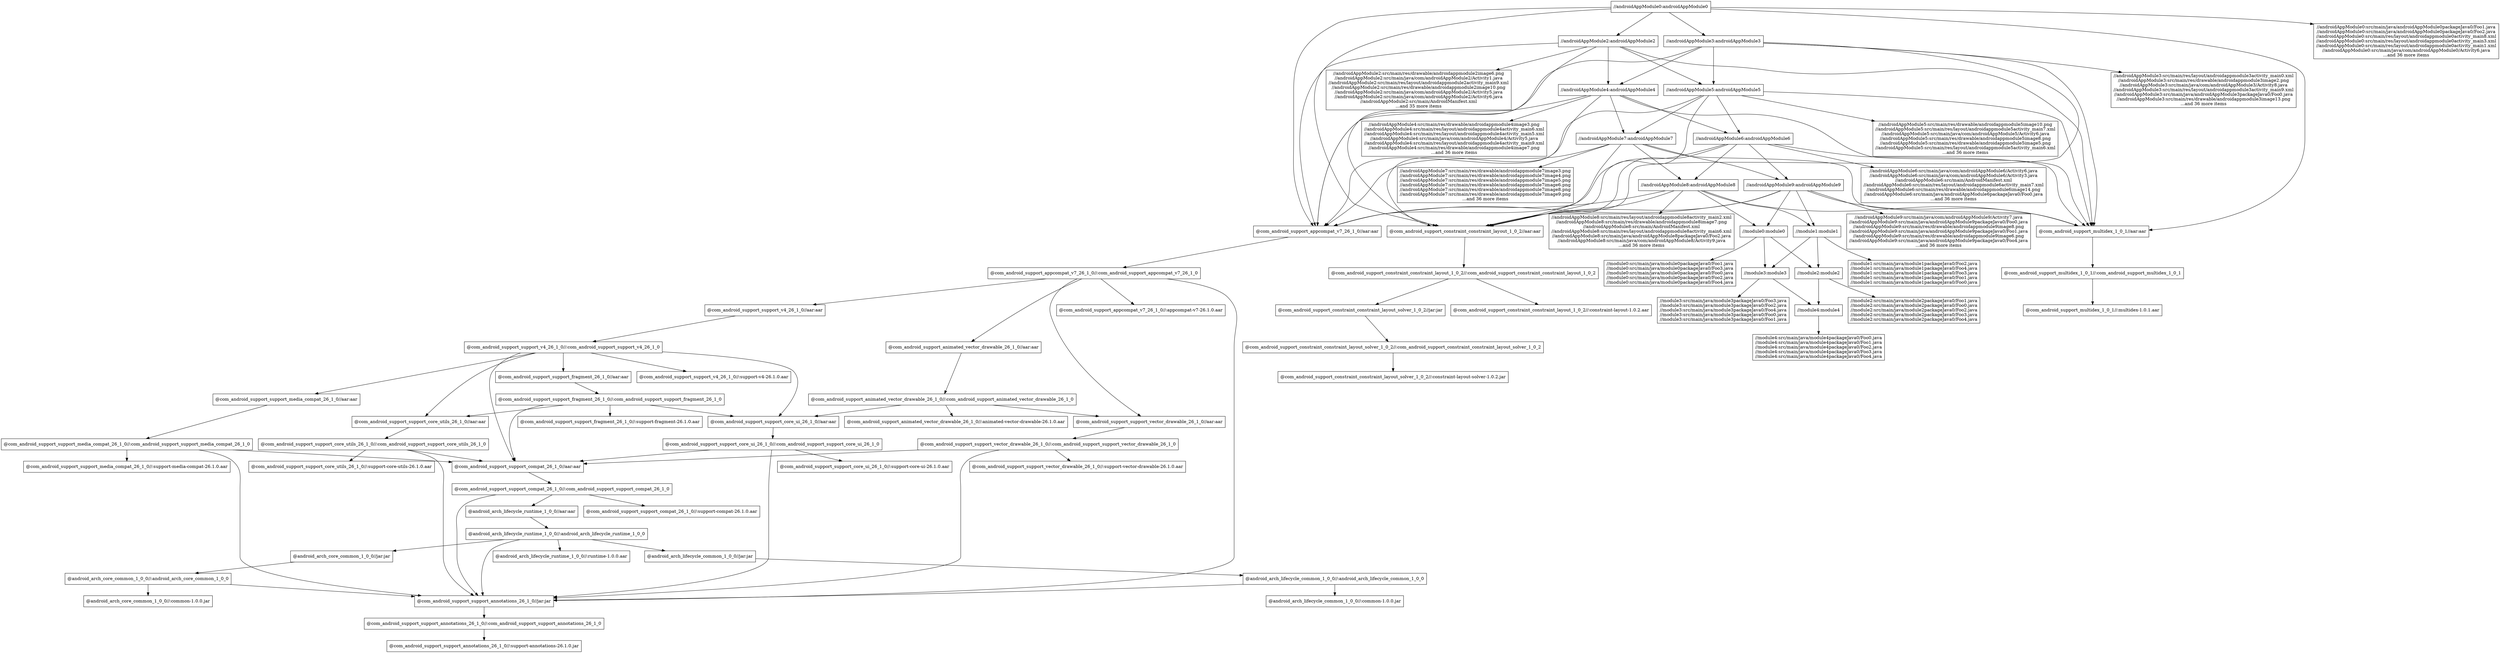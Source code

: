 digraph mygraph {
  node [shape=box];
"//androidAppModule0:androidAppModule0"
"//androidAppModule0:androidAppModule0" -> "//androidAppModule2:androidAppModule2"
"//androidAppModule0:androidAppModule0" -> "//androidAppModule3:androidAppModule3"
"//androidAppModule0:androidAppModule0" -> "@com_android_support_appcompat_v7_26_1_0//aar:aar"
"//androidAppModule0:androidAppModule0" -> "@com_android_support_constraint_constraint_layout_1_0_2//aar:aar"
"//androidAppModule0:androidAppModule0" -> "//androidAppModule0:src/main/java/androidAppModule0packageJava0/Foo1.java\n//androidAppModule0:src/main/java/androidAppModule0packageJava0/Foo2.java\n//androidAppModule0:src/main/res/layout/androidappmodule0activity_main8.xml\n//androidAppModule0:src/main/res/layout/androidappmodule0activity_main3.xml\n//androidAppModule0:src/main/res/layout/androidappmodule0activity_main1.xml\n//androidAppModule0:src/main/java/com/androidAppModule0/Activity6.java\n...and 36 more items"
"//androidAppModule0:androidAppModule0" -> "@com_android_support_multidex_1_0_1//aar:aar"
"//androidAppModule3:androidAppModule3"
"//androidAppModule3:androidAppModule3" -> "//androidAppModule4:androidAppModule4"
"//androidAppModule3:androidAppModule3" -> "//androidAppModule5:androidAppModule5"
"//androidAppModule3:androidAppModule3" -> "@com_android_support_appcompat_v7_26_1_0//aar:aar"
"//androidAppModule3:androidAppModule3" -> "@com_android_support_constraint_constraint_layout_1_0_2//aar:aar"
"//androidAppModule3:androidAppModule3" -> "//androidAppModule3:src/main/res/layout/androidappmodule3activity_main0.xml\n//androidAppModule3:src/main/res/drawable/androidappmodule3image2.png\n//androidAppModule3:src/main/java/com/androidAppModule3/Activity8.java\n//androidAppModule3:src/main/res/layout/androidappmodule3activity_main9.xml\n//androidAppModule3:src/main/java/androidAppModule3packageJava0/Foo0.java\n//androidAppModule3:src/main/res/drawable/androidappmodule3image13.png\n...and 36 more items"
"//androidAppModule3:androidAppModule3" -> "@com_android_support_multidex_1_0_1//aar:aar"
"//androidAppModule3:src/main/res/layout/androidappmodule3activity_main0.xml\n//androidAppModule3:src/main/res/drawable/androidappmodule3image2.png\n//androidAppModule3:src/main/java/com/androidAppModule3/Activity8.java\n//androidAppModule3:src/main/res/layout/androidappmodule3activity_main9.xml\n//androidAppModule3:src/main/java/androidAppModule3packageJava0/Foo0.java\n//androidAppModule3:src/main/res/drawable/androidappmodule3image13.png\n...and 36 more items"
"//androidAppModule2:androidAppModule2"
"//androidAppModule2:androidAppModule2" -> "//androidAppModule4:androidAppModule4"
"//androidAppModule2:androidAppModule2" -> "//androidAppModule5:androidAppModule5"
"//androidAppModule2:androidAppModule2" -> "@com_android_support_appcompat_v7_26_1_0//aar:aar"
"//androidAppModule2:androidAppModule2" -> "@com_android_support_constraint_constraint_layout_1_0_2//aar:aar"
"//androidAppModule2:androidAppModule2" -> "//androidAppModule2:src/main/res/drawable/androidappmodule2image6.png\n//androidAppModule2:src/main/java/com/androidAppModule2/Activity1.java\n//androidAppModule2:src/main/res/layout/androidappmodule2activity_main9.xml\n//androidAppModule2:src/main/res/drawable/androidappmodule2image10.png\n//androidAppModule2:src/main/java/com/androidAppModule2/Activity5.java\n//androidAppModule2:src/main/java/com/androidAppModule2/Activity6.java\n//androidAppModule2:src/main/AndroidManifest.xml\n...and 35 more items"
"//androidAppModule2:androidAppModule2" -> "@com_android_support_multidex_1_0_1//aar:aar"
"//androidAppModule4:androidAppModule4"
"//androidAppModule4:androidAppModule4" -> "//androidAppModule6:androidAppModule6"
"//androidAppModule4:androidAppModule4" -> "//androidAppModule7:androidAppModule7"
"//androidAppModule4:androidAppModule4" -> "@com_android_support_appcompat_v7_26_1_0//aar:aar"
"//androidAppModule4:androidAppModule4" -> "@com_android_support_constraint_constraint_layout_1_0_2//aar:aar"
"//androidAppModule4:androidAppModule4" -> "//androidAppModule4:src/main/res/drawable/androidappmodule4image3.png\n//androidAppModule4:src/main/res/layout/androidappmodule4activity_main6.xml\n//androidAppModule4:src/main/res/layout/androidappmodule4activity_main5.xml\n//androidAppModule4:src/main/java/com/androidAppModule4/Activity5.java\n//androidAppModule4:src/main/res/layout/androidappmodule4activity_main9.xml\n//androidAppModule4:src/main/res/drawable/androidappmodule4image7.png\n...and 36 more items"
"//androidAppModule4:androidAppModule4" -> "@com_android_support_multidex_1_0_1//aar:aar"
"//androidAppModule4:src/main/res/drawable/androidappmodule4image3.png\n//androidAppModule4:src/main/res/layout/androidappmodule4activity_main6.xml\n//androidAppModule4:src/main/res/layout/androidappmodule4activity_main5.xml\n//androidAppModule4:src/main/java/com/androidAppModule4/Activity5.java\n//androidAppModule4:src/main/res/layout/androidappmodule4activity_main9.xml\n//androidAppModule4:src/main/res/drawable/androidappmodule4image7.png\n...and 36 more items"
"//androidAppModule5:androidAppModule5"
"//androidAppModule5:androidAppModule5" -> "//androidAppModule6:androidAppModule6"
"//androidAppModule5:androidAppModule5" -> "//androidAppModule7:androidAppModule7"
"//androidAppModule5:androidAppModule5" -> "@com_android_support_appcompat_v7_26_1_0//aar:aar"
"//androidAppModule5:androidAppModule5" -> "@com_android_support_constraint_constraint_layout_1_0_2//aar:aar"
"//androidAppModule5:androidAppModule5" -> "//androidAppModule5:src/main/res/drawable/androidappmodule5image10.png\n//androidAppModule5:src/main/res/layout/androidappmodule5activity_main7.xml\n//androidAppModule5:src/main/java/com/androidAppModule5/Activity6.java\n//androidAppModule5:src/main/res/drawable/androidappmodule5image8.png\n//androidAppModule5:src/main/res/drawable/androidappmodule5image5.png\n//androidAppModule5:src/main/res/layout/androidappmodule5activity_main6.xml\n...and 36 more items"
"//androidAppModule5:androidAppModule5" -> "@com_android_support_multidex_1_0_1//aar:aar"
"//androidAppModule5:src/main/res/drawable/androidappmodule5image10.png\n//androidAppModule5:src/main/res/layout/androidappmodule5activity_main7.xml\n//androidAppModule5:src/main/java/com/androidAppModule5/Activity6.java\n//androidAppModule5:src/main/res/drawable/androidappmodule5image8.png\n//androidAppModule5:src/main/res/drawable/androidappmodule5image5.png\n//androidAppModule5:src/main/res/layout/androidappmodule5activity_main6.xml\n...and 36 more items"
"//androidAppModule7:androidAppModule7"
"//androidAppModule7:androidAppModule7" -> "//androidAppModule8:androidAppModule8"
"//androidAppModule7:androidAppModule7" -> "//androidAppModule9:androidAppModule9"
"//androidAppModule7:androidAppModule7" -> "@com_android_support_appcompat_v7_26_1_0//aar:aar"
"//androidAppModule7:androidAppModule7" -> "@com_android_support_constraint_constraint_layout_1_0_2//aar:aar"
"//androidAppModule7:androidAppModule7" -> "//androidAppModule7:src/main/res/drawable/androidappmodule7image3.png\n//androidAppModule7:src/main/res/drawable/androidappmodule7image4.png\n//androidAppModule7:src/main/res/drawable/androidappmodule7image5.png\n//androidAppModule7:src/main/res/drawable/androidappmodule7image6.png\n//androidAppModule7:src/main/res/drawable/androidappmodule7image8.png\n//androidAppModule7:src/main/res/drawable/androidappmodule7image9.png\n...and 36 more items"
"//androidAppModule7:androidAppModule7" -> "@com_android_support_multidex_1_0_1//aar:aar"
"//androidAppModule7:src/main/res/drawable/androidappmodule7image3.png\n//androidAppModule7:src/main/res/drawable/androidappmodule7image4.png\n//androidAppModule7:src/main/res/drawable/androidappmodule7image5.png\n//androidAppModule7:src/main/res/drawable/androidappmodule7image6.png\n//androidAppModule7:src/main/res/drawable/androidappmodule7image8.png\n//androidAppModule7:src/main/res/drawable/androidappmodule7image9.png\n...and 36 more items"
"//androidAppModule6:androidAppModule6"
"//androidAppModule6:androidAppModule6" -> "//androidAppModule8:androidAppModule8"
"//androidAppModule6:androidAppModule6" -> "//androidAppModule9:androidAppModule9"
"//androidAppModule6:androidAppModule6" -> "@com_android_support_appcompat_v7_26_1_0//aar:aar"
"//androidAppModule6:androidAppModule6" -> "@com_android_support_constraint_constraint_layout_1_0_2//aar:aar"
"//androidAppModule6:androidAppModule6" -> "//androidAppModule6:src/main/java/com/androidAppModule6/Activity6.java\n//androidAppModule6:src/main/java/com/androidAppModule6/Activity3.java\n//androidAppModule6:src/main/AndroidManifest.xml\n//androidAppModule6:src/main/res/layout/androidappmodule6activity_main7.xml\n//androidAppModule6:src/main/res/drawable/androidappmodule6image14.png\n//androidAppModule6:src/main/java/androidAppModule6packageJava0/Foo0.java\n...and 36 more items"
"//androidAppModule6:androidAppModule6" -> "@com_android_support_multidex_1_0_1//aar:aar"
"//androidAppModule6:src/main/java/com/androidAppModule6/Activity6.java\n//androidAppModule6:src/main/java/com/androidAppModule6/Activity3.java\n//androidAppModule6:src/main/AndroidManifest.xml\n//androidAppModule6:src/main/res/layout/androidappmodule6activity_main7.xml\n//androidAppModule6:src/main/res/drawable/androidappmodule6image14.png\n//androidAppModule6:src/main/java/androidAppModule6packageJava0/Foo0.java\n...and 36 more items"
"//androidAppModule9:androidAppModule9"
"//androidAppModule9:androidAppModule9" -> "//module0:module0"
"//androidAppModule9:androidAppModule9" -> "//module1:module1"
"//androidAppModule9:androidAppModule9" -> "@com_android_support_appcompat_v7_26_1_0//aar:aar"
"//androidAppModule9:androidAppModule9" -> "@com_android_support_constraint_constraint_layout_1_0_2//aar:aar"
"//androidAppModule9:androidAppModule9" -> "//androidAppModule9:src/main/java/com/androidAppModule9/Activity7.java\n//androidAppModule9:src/main/java/androidAppModule9packageJava0/Foo0.java\n//androidAppModule9:src/main/res/drawable/androidappmodule9image8.png\n//androidAppModule9:src/main/java/androidAppModule9packageJava0/Foo1.java\n//androidAppModule9:src/main/res/drawable/androidappmodule9image6.png\n//androidAppModule9:src/main/java/androidAppModule9packageJava0/Foo4.java\n...and 36 more items"
"//androidAppModule9:androidAppModule9" -> "@com_android_support_multidex_1_0_1//aar:aar"
"//androidAppModule9:src/main/java/com/androidAppModule9/Activity7.java\n//androidAppModule9:src/main/java/androidAppModule9packageJava0/Foo0.java\n//androidAppModule9:src/main/res/drawable/androidappmodule9image8.png\n//androidAppModule9:src/main/java/androidAppModule9packageJava0/Foo1.java\n//androidAppModule9:src/main/res/drawable/androidappmodule9image6.png\n//androidAppModule9:src/main/java/androidAppModule9packageJava0/Foo4.java\n...and 36 more items"
"//androidAppModule8:androidAppModule8"
"//androidAppModule8:androidAppModule8" -> "//module0:module0"
"//androidAppModule8:androidAppModule8" -> "//module1:module1"
"//androidAppModule8:androidAppModule8" -> "@com_android_support_appcompat_v7_26_1_0//aar:aar"
"//androidAppModule8:androidAppModule8" -> "@com_android_support_constraint_constraint_layout_1_0_2//aar:aar"
"//androidAppModule8:androidAppModule8" -> "//androidAppModule8:src/main/res/layout/androidappmodule8activity_main2.xml\n//androidAppModule8:src/main/res/drawable/androidappmodule8image7.png\n//androidAppModule8:src/main/AndroidManifest.xml\n//androidAppModule8:src/main/res/layout/androidappmodule8activity_main6.xml\n//androidAppModule8:src/main/java/androidAppModule8packageJava0/Foo2.java\n//androidAppModule8:src/main/java/com/androidAppModule8/Activity9.java\n...and 36 more items"
"//androidAppModule8:androidAppModule8" -> "@com_android_support_multidex_1_0_1//aar:aar"
"@com_android_support_multidex_1_0_1//aar:aar"
"@com_android_support_multidex_1_0_1//aar:aar" -> "@com_android_support_multidex_1_0_1//:com_android_support_multidex_1_0_1"
"@com_android_support_multidex_1_0_1//:com_android_support_multidex_1_0_1"
"@com_android_support_multidex_1_0_1//:com_android_support_multidex_1_0_1" -> "@com_android_support_multidex_1_0_1//:multidex-1.0.1.aar"
"@com_android_support_multidex_1_0_1//:multidex-1.0.1.aar"
"//androidAppModule8:src/main/res/layout/androidappmodule8activity_main2.xml\n//androidAppModule8:src/main/res/drawable/androidappmodule8image7.png\n//androidAppModule8:src/main/AndroidManifest.xml\n//androidAppModule8:src/main/res/layout/androidappmodule8activity_main6.xml\n//androidAppModule8:src/main/java/androidAppModule8packageJava0/Foo2.java\n//androidAppModule8:src/main/java/com/androidAppModule8/Activity9.java\n...and 36 more items"
"@com_android_support_constraint_constraint_layout_1_0_2//aar:aar"
"@com_android_support_constraint_constraint_layout_1_0_2//aar:aar" -> "@com_android_support_constraint_constraint_layout_1_0_2//:com_android_support_constraint_constraint_layout_1_0_2"
"@com_android_support_constraint_constraint_layout_1_0_2//:com_android_support_constraint_constraint_layout_1_0_2"
"@com_android_support_constraint_constraint_layout_1_0_2//:com_android_support_constraint_constraint_layout_1_0_2" -> "@com_android_support_constraint_constraint_layout_1_0_2//:constraint-layout-1.0.2.aar"
"@com_android_support_constraint_constraint_layout_1_0_2//:com_android_support_constraint_constraint_layout_1_0_2" -> "@com_android_support_constraint_constraint_layout_solver_1_0_2//jar:jar"
"@com_android_support_constraint_constraint_layout_solver_1_0_2//jar:jar"
"@com_android_support_constraint_constraint_layout_solver_1_0_2//jar:jar" -> "@com_android_support_constraint_constraint_layout_solver_1_0_2//:com_android_support_constraint_constraint_layout_solver_1_0_2"
"@com_android_support_constraint_constraint_layout_solver_1_0_2//:com_android_support_constraint_constraint_layout_solver_1_0_2"
"@com_android_support_constraint_constraint_layout_solver_1_0_2//:com_android_support_constraint_constraint_layout_solver_1_0_2" -> "@com_android_support_constraint_constraint_layout_solver_1_0_2//:constraint-layout-solver-1.0.2.jar"
"@com_android_support_constraint_constraint_layout_solver_1_0_2//:constraint-layout-solver-1.0.2.jar"
"@com_android_support_constraint_constraint_layout_1_0_2//:constraint-layout-1.0.2.aar"
"@com_android_support_appcompat_v7_26_1_0//aar:aar"
"@com_android_support_appcompat_v7_26_1_0//aar:aar" -> "@com_android_support_appcompat_v7_26_1_0//:com_android_support_appcompat_v7_26_1_0"
"@com_android_support_appcompat_v7_26_1_0//:com_android_support_appcompat_v7_26_1_0"
"@com_android_support_appcompat_v7_26_1_0//:com_android_support_appcompat_v7_26_1_0" -> "@com_android_support_animated_vector_drawable_26_1_0//aar:aar"
"@com_android_support_appcompat_v7_26_1_0//:com_android_support_appcompat_v7_26_1_0" -> "@com_android_support_support_annotations_26_1_0//jar:jar"
"@com_android_support_appcompat_v7_26_1_0//:com_android_support_appcompat_v7_26_1_0" -> "@com_android_support_support_vector_drawable_26_1_0//aar:aar"
"@com_android_support_appcompat_v7_26_1_0//:com_android_support_appcompat_v7_26_1_0" -> "@com_android_support_appcompat_v7_26_1_0//:appcompat-v7-26.1.0.aar"
"@com_android_support_appcompat_v7_26_1_0//:com_android_support_appcompat_v7_26_1_0" -> "@com_android_support_support_v4_26_1_0//aar:aar"
"@com_android_support_support_v4_26_1_0//aar:aar"
"@com_android_support_support_v4_26_1_0//aar:aar" -> "@com_android_support_support_v4_26_1_0//:com_android_support_support_v4_26_1_0"
"@com_android_support_support_v4_26_1_0//:com_android_support_support_v4_26_1_0"
"@com_android_support_support_v4_26_1_0//:com_android_support_support_v4_26_1_0" -> "@com_android_support_support_core_utils_26_1_0//aar:aar"
"@com_android_support_support_v4_26_1_0//:com_android_support_support_v4_26_1_0" -> "@com_android_support_support_fragment_26_1_0//aar:aar"
"@com_android_support_support_v4_26_1_0//:com_android_support_support_v4_26_1_0" -> "@com_android_support_support_media_compat_26_1_0//aar:aar"
"@com_android_support_support_v4_26_1_0//:com_android_support_support_v4_26_1_0" -> "@com_android_support_support_compat_26_1_0//aar:aar"
"@com_android_support_support_v4_26_1_0//:com_android_support_support_v4_26_1_0" -> "@com_android_support_support_v4_26_1_0//:support-v4-26.1.0.aar"
"@com_android_support_support_v4_26_1_0//:com_android_support_support_v4_26_1_0" -> "@com_android_support_support_core_ui_26_1_0//aar:aar"
"@com_android_support_support_v4_26_1_0//:support-v4-26.1.0.aar"
"@com_android_support_support_media_compat_26_1_0//aar:aar"
"@com_android_support_support_media_compat_26_1_0//aar:aar" -> "@com_android_support_support_media_compat_26_1_0//:com_android_support_support_media_compat_26_1_0"
"@com_android_support_support_media_compat_26_1_0//:com_android_support_support_media_compat_26_1_0"
"@com_android_support_support_media_compat_26_1_0//:com_android_support_support_media_compat_26_1_0" -> "@com_android_support_support_annotations_26_1_0//jar:jar"
"@com_android_support_support_media_compat_26_1_0//:com_android_support_support_media_compat_26_1_0" -> "@com_android_support_support_media_compat_26_1_0//:support-media-compat-26.1.0.aar"
"@com_android_support_support_media_compat_26_1_0//:com_android_support_support_media_compat_26_1_0" -> "@com_android_support_support_compat_26_1_0//aar:aar"
"@com_android_support_support_media_compat_26_1_0//:support-media-compat-26.1.0.aar"
"@com_android_support_support_fragment_26_1_0//aar:aar"
"@com_android_support_support_fragment_26_1_0//aar:aar" -> "@com_android_support_support_fragment_26_1_0//:com_android_support_support_fragment_26_1_0"
"@com_android_support_support_fragment_26_1_0//:com_android_support_support_fragment_26_1_0"
"@com_android_support_support_fragment_26_1_0//:com_android_support_support_fragment_26_1_0" -> "@com_android_support_support_core_utils_26_1_0//aar:aar"
"@com_android_support_support_fragment_26_1_0//:com_android_support_support_fragment_26_1_0" -> "@com_android_support_support_compat_26_1_0//aar:aar"
"@com_android_support_support_fragment_26_1_0//:com_android_support_support_fragment_26_1_0" -> "@com_android_support_support_fragment_26_1_0//:support-fragment-26.1.0.aar"
"@com_android_support_support_fragment_26_1_0//:com_android_support_support_fragment_26_1_0" -> "@com_android_support_support_core_ui_26_1_0//aar:aar"
"@com_android_support_support_fragment_26_1_0//:support-fragment-26.1.0.aar"
"@com_android_support_support_core_utils_26_1_0//aar:aar"
"@com_android_support_support_core_utils_26_1_0//aar:aar" -> "@com_android_support_support_core_utils_26_1_0//:com_android_support_support_core_utils_26_1_0"
"@com_android_support_support_core_utils_26_1_0//:com_android_support_support_core_utils_26_1_0"
"@com_android_support_support_core_utils_26_1_0//:com_android_support_support_core_utils_26_1_0" -> "@com_android_support_support_annotations_26_1_0//jar:jar"
"@com_android_support_support_core_utils_26_1_0//:com_android_support_support_core_utils_26_1_0" -> "@com_android_support_support_core_utils_26_1_0//:support-core-utils-26.1.0.aar"
"@com_android_support_support_core_utils_26_1_0//:com_android_support_support_core_utils_26_1_0" -> "@com_android_support_support_compat_26_1_0//aar:aar"
"@com_android_support_support_core_utils_26_1_0//:support-core-utils-26.1.0.aar"
"@com_android_support_appcompat_v7_26_1_0//:appcompat-v7-26.1.0.aar"
"@com_android_support_animated_vector_drawable_26_1_0//aar:aar"
"@com_android_support_animated_vector_drawable_26_1_0//aar:aar" -> "@com_android_support_animated_vector_drawable_26_1_0//:com_android_support_animated_vector_drawable_26_1_0"
"@com_android_support_animated_vector_drawable_26_1_0//:com_android_support_animated_vector_drawable_26_1_0"
"@com_android_support_animated_vector_drawable_26_1_0//:com_android_support_animated_vector_drawable_26_1_0" -> "@com_android_support_support_vector_drawable_26_1_0//aar:aar"
"@com_android_support_animated_vector_drawable_26_1_0//:com_android_support_animated_vector_drawable_26_1_0" -> "@com_android_support_animated_vector_drawable_26_1_0//:animated-vector-drawable-26.1.0.aar"
"@com_android_support_animated_vector_drawable_26_1_0//:com_android_support_animated_vector_drawable_26_1_0" -> "@com_android_support_support_core_ui_26_1_0//aar:aar"
"@com_android_support_support_core_ui_26_1_0//aar:aar"
"@com_android_support_support_core_ui_26_1_0//aar:aar" -> "@com_android_support_support_core_ui_26_1_0//:com_android_support_support_core_ui_26_1_0"
"@com_android_support_support_core_ui_26_1_0//:com_android_support_support_core_ui_26_1_0"
"@com_android_support_support_core_ui_26_1_0//:com_android_support_support_core_ui_26_1_0" -> "@com_android_support_support_annotations_26_1_0//jar:jar"
"@com_android_support_support_core_ui_26_1_0//:com_android_support_support_core_ui_26_1_0" -> "@com_android_support_support_core_ui_26_1_0//:support-core-ui-26.1.0.aar"
"@com_android_support_support_core_ui_26_1_0//:com_android_support_support_core_ui_26_1_0" -> "@com_android_support_support_compat_26_1_0//aar:aar"
"@com_android_support_support_core_ui_26_1_0//:support-core-ui-26.1.0.aar"
"@com_android_support_animated_vector_drawable_26_1_0//:animated-vector-drawable-26.1.0.aar"
"@com_android_support_support_vector_drawable_26_1_0//aar:aar"
"@com_android_support_support_vector_drawable_26_1_0//aar:aar" -> "@com_android_support_support_vector_drawable_26_1_0//:com_android_support_support_vector_drawable_26_1_0"
"@com_android_support_support_vector_drawable_26_1_0//:com_android_support_support_vector_drawable_26_1_0"
"@com_android_support_support_vector_drawable_26_1_0//:com_android_support_support_vector_drawable_26_1_0" -> "@com_android_support_support_annotations_26_1_0//jar:jar"
"@com_android_support_support_vector_drawable_26_1_0//:com_android_support_support_vector_drawable_26_1_0" -> "@com_android_support_support_vector_drawable_26_1_0//:support-vector-drawable-26.1.0.aar"
"@com_android_support_support_vector_drawable_26_1_0//:com_android_support_support_vector_drawable_26_1_0" -> "@com_android_support_support_compat_26_1_0//aar:aar"
"@com_android_support_support_compat_26_1_0//aar:aar"
"@com_android_support_support_compat_26_1_0//aar:aar" -> "@com_android_support_support_compat_26_1_0//:com_android_support_support_compat_26_1_0"
"@com_android_support_support_compat_26_1_0//:com_android_support_support_compat_26_1_0"
"@com_android_support_support_compat_26_1_0//:com_android_support_support_compat_26_1_0" -> "@com_android_support_support_annotations_26_1_0//jar:jar"
"@com_android_support_support_compat_26_1_0//:com_android_support_support_compat_26_1_0" -> "@com_android_support_support_compat_26_1_0//:support-compat-26.1.0.aar"
"@com_android_support_support_compat_26_1_0//:com_android_support_support_compat_26_1_0" -> "@android_arch_lifecycle_runtime_1_0_0//aar:aar"
"@android_arch_lifecycle_runtime_1_0_0//aar:aar"
"@android_arch_lifecycle_runtime_1_0_0//aar:aar" -> "@android_arch_lifecycle_runtime_1_0_0//:android_arch_lifecycle_runtime_1_0_0"
"@android_arch_lifecycle_runtime_1_0_0//:android_arch_lifecycle_runtime_1_0_0"
"@android_arch_lifecycle_runtime_1_0_0//:android_arch_lifecycle_runtime_1_0_0" -> "@com_android_support_support_annotations_26_1_0//jar:jar"
"@android_arch_lifecycle_runtime_1_0_0//:android_arch_lifecycle_runtime_1_0_0" -> "@android_arch_core_common_1_0_0//jar:jar"
"@android_arch_lifecycle_runtime_1_0_0//:android_arch_lifecycle_runtime_1_0_0" -> "@android_arch_lifecycle_runtime_1_0_0//:runtime-1.0.0.aar"
"@android_arch_lifecycle_runtime_1_0_0//:android_arch_lifecycle_runtime_1_0_0" -> "@android_arch_lifecycle_common_1_0_0//jar:jar"
"@android_arch_lifecycle_runtime_1_0_0//:runtime-1.0.0.aar"
"@android_arch_core_common_1_0_0//jar:jar"
"@android_arch_core_common_1_0_0//jar:jar" -> "@android_arch_core_common_1_0_0//:android_arch_core_common_1_0_0"
"@android_arch_core_common_1_0_0//:android_arch_core_common_1_0_0"
"@android_arch_core_common_1_0_0//:android_arch_core_common_1_0_0" -> "@android_arch_core_common_1_0_0//:common-1.0.0.jar"
"@android_arch_core_common_1_0_0//:android_arch_core_common_1_0_0" -> "@com_android_support_support_annotations_26_1_0//jar:jar"
"@android_arch_core_common_1_0_0//:common-1.0.0.jar"
"@com_android_support_support_compat_26_1_0//:support-compat-26.1.0.aar"
"@com_android_support_support_vector_drawable_26_1_0//:support-vector-drawable-26.1.0.aar"
"//module1:module1"
"//module1:module1" -> "//module2:module2"
"//module1:module1" -> "//module1:src/main/java/module1packageJava0/Foo2.java\n//module1:src/main/java/module1packageJava0/Foo4.java\n//module1:src/main/java/module1packageJava0/Foo3.java\n//module1:src/main/java/module1packageJava0/Foo1.java\n//module1:src/main/java/module1packageJava0/Foo0.java"
"//module1:module1" -> "//module3:module3"
"//module1:src/main/java/module1packageJava0/Foo2.java\n//module1:src/main/java/module1packageJava0/Foo4.java\n//module1:src/main/java/module1packageJava0/Foo3.java\n//module1:src/main/java/module1packageJava0/Foo1.java\n//module1:src/main/java/module1packageJava0/Foo0.java"
"//module0:module0"
"//module0:module0" -> "//module2:module2"
"//module0:module0" -> "//module0:src/main/java/module0packageJava0/Foo1.java\n//module0:src/main/java/module0packageJava0/Foo3.java\n//module0:src/main/java/module0packageJava0/Foo0.java\n//module0:src/main/java/module0packageJava0/Foo2.java\n//module0:src/main/java/module0packageJava0/Foo4.java"
"//module0:module0" -> "//module3:module3"
"//module3:module3"
"//module3:module3" -> "//module3:src/main/java/module3packageJava0/Foo3.java\n//module3:src/main/java/module3packageJava0/Foo2.java\n//module3:src/main/java/module3packageJava0/Foo4.java\n//module3:src/main/java/module3packageJava0/Foo0.java\n//module3:src/main/java/module3packageJava0/Foo1.java"
"//module3:module3" -> "//module4:module4"
"//module3:src/main/java/module3packageJava0/Foo3.java\n//module3:src/main/java/module3packageJava0/Foo2.java\n//module3:src/main/java/module3packageJava0/Foo4.java\n//module3:src/main/java/module3packageJava0/Foo0.java\n//module3:src/main/java/module3packageJava0/Foo1.java"
"//module0:src/main/java/module0packageJava0/Foo1.java\n//module0:src/main/java/module0packageJava0/Foo3.java\n//module0:src/main/java/module0packageJava0/Foo0.java\n//module0:src/main/java/module0packageJava0/Foo2.java\n//module0:src/main/java/module0packageJava0/Foo4.java"
"//module2:module2"
"//module2:module2" -> "//module2:src/main/java/module2packageJava0/Foo1.java\n//module2:src/main/java/module2packageJava0/Foo0.java\n//module2:src/main/java/module2packageJava0/Foo2.java\n//module2:src/main/java/module2packageJava0/Foo3.java\n//module2:src/main/java/module2packageJava0/Foo4.java"
"//module2:module2" -> "//module4:module4"
"@android_arch_lifecycle_common_1_0_0//jar:jar"
"@android_arch_lifecycle_common_1_0_0//jar:jar" -> "@android_arch_lifecycle_common_1_0_0//:android_arch_lifecycle_common_1_0_0"
"@android_arch_lifecycle_common_1_0_0//:android_arch_lifecycle_common_1_0_0"
"@android_arch_lifecycle_common_1_0_0//:android_arch_lifecycle_common_1_0_0" -> "@android_arch_lifecycle_common_1_0_0//:common-1.0.0.jar"
"@android_arch_lifecycle_common_1_0_0//:android_arch_lifecycle_common_1_0_0" -> "@com_android_support_support_annotations_26_1_0//jar:jar"
"@com_android_support_support_annotations_26_1_0//jar:jar"
"@com_android_support_support_annotations_26_1_0//jar:jar" -> "@com_android_support_support_annotations_26_1_0//:com_android_support_support_annotations_26_1_0"
"@com_android_support_support_annotations_26_1_0//:com_android_support_support_annotations_26_1_0"
"@com_android_support_support_annotations_26_1_0//:com_android_support_support_annotations_26_1_0" -> "@com_android_support_support_annotations_26_1_0//:support-annotations-26.1.0.jar"
"@com_android_support_support_annotations_26_1_0//:support-annotations-26.1.0.jar"
"@android_arch_lifecycle_common_1_0_0//:common-1.0.0.jar"
"//module2:src/main/java/module2packageJava0/Foo1.java\n//module2:src/main/java/module2packageJava0/Foo0.java\n//module2:src/main/java/module2packageJava0/Foo2.java\n//module2:src/main/java/module2packageJava0/Foo3.java\n//module2:src/main/java/module2packageJava0/Foo4.java"
"//androidAppModule0:src/main/java/androidAppModule0packageJava0/Foo1.java\n//androidAppModule0:src/main/java/androidAppModule0packageJava0/Foo2.java\n//androidAppModule0:src/main/res/layout/androidappmodule0activity_main8.xml\n//androidAppModule0:src/main/res/layout/androidappmodule0activity_main3.xml\n//androidAppModule0:src/main/res/layout/androidappmodule0activity_main1.xml\n//androidAppModule0:src/main/java/com/androidAppModule0/Activity6.java\n...and 36 more items"
"//module4:module4"
"//module4:module4" -> "//module4:src/main/java/module4packageJava0/Foo0.java\n//module4:src/main/java/module4packageJava0/Foo1.java\n//module4:src/main/java/module4packageJava0/Foo2.java\n//module4:src/main/java/module4packageJava0/Foo3.java\n//module4:src/main/java/module4packageJava0/Foo4.java"
"//module4:src/main/java/module4packageJava0/Foo0.java\n//module4:src/main/java/module4packageJava0/Foo1.java\n//module4:src/main/java/module4packageJava0/Foo2.java\n//module4:src/main/java/module4packageJava0/Foo3.java\n//module4:src/main/java/module4packageJava0/Foo4.java"
"//androidAppModule2:src/main/res/drawable/androidappmodule2image6.png\n//androidAppModule2:src/main/java/com/androidAppModule2/Activity1.java\n//androidAppModule2:src/main/res/layout/androidappmodule2activity_main9.xml\n//androidAppModule2:src/main/res/drawable/androidappmodule2image10.png\n//androidAppModule2:src/main/java/com/androidAppModule2/Activity5.java\n//androidAppModule2:src/main/java/com/androidAppModule2/Activity6.java\n//androidAppModule2:src/main/AndroidManifest.xml\n...and 35 more items"
}
